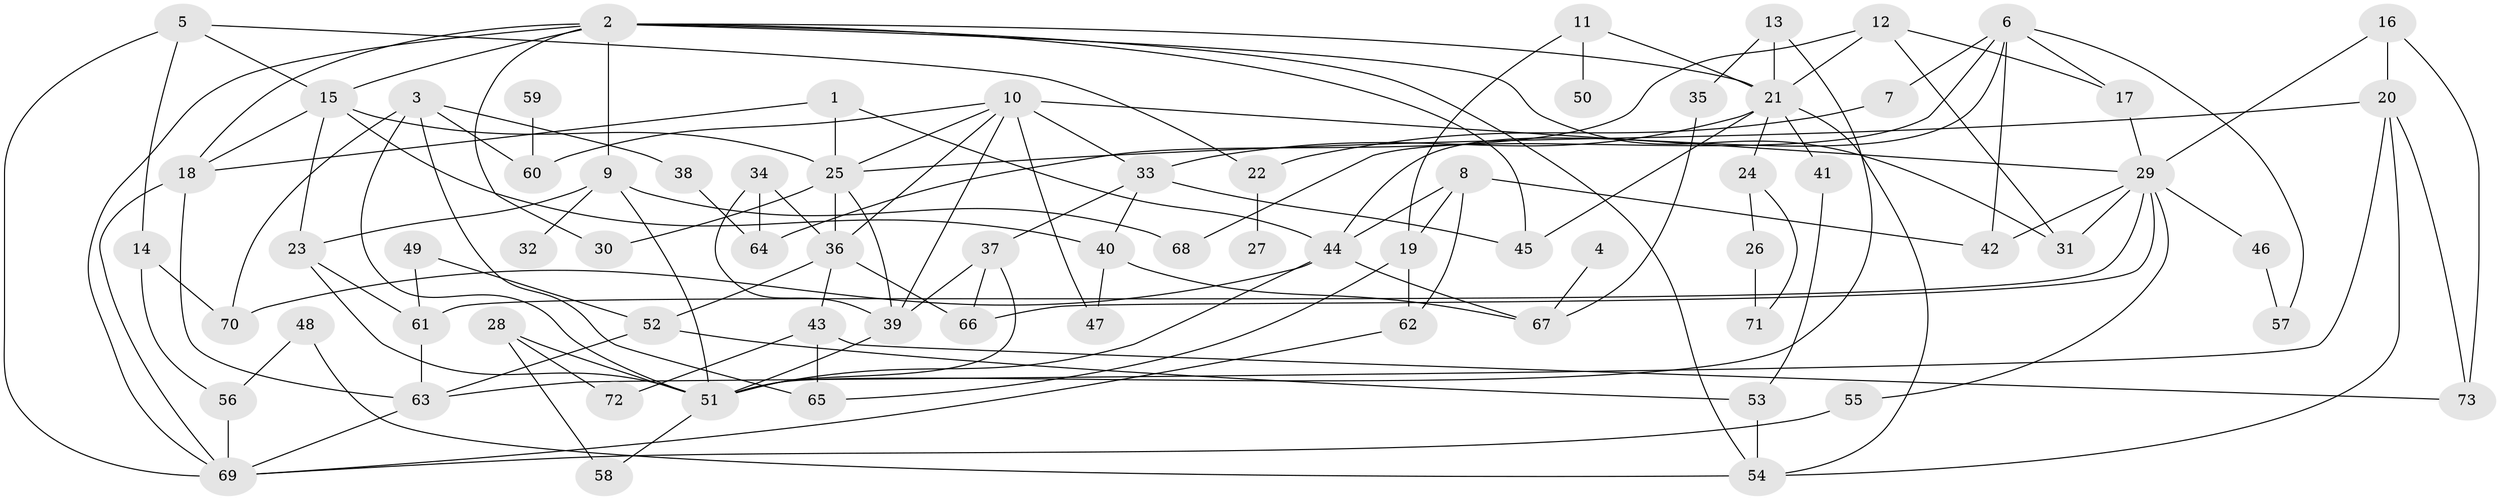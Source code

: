 // original degree distribution, {7: 0.041379310344827586, 3: 0.23448275862068965, 4: 0.13793103448275862, 10: 0.006896551724137931, 5: 0.06206896551724138, 6: 0.006896551724137931, 8: 0.013793103448275862, 2: 0.3103448275862069, 1: 0.1793103448275862, 9: 0.006896551724137931}
// Generated by graph-tools (version 1.1) at 2025/01/03/09/25 03:01:02]
// undirected, 73 vertices, 134 edges
graph export_dot {
graph [start="1"]
  node [color=gray90,style=filled];
  1;
  2;
  3;
  4;
  5;
  6;
  7;
  8;
  9;
  10;
  11;
  12;
  13;
  14;
  15;
  16;
  17;
  18;
  19;
  20;
  21;
  22;
  23;
  24;
  25;
  26;
  27;
  28;
  29;
  30;
  31;
  32;
  33;
  34;
  35;
  36;
  37;
  38;
  39;
  40;
  41;
  42;
  43;
  44;
  45;
  46;
  47;
  48;
  49;
  50;
  51;
  52;
  53;
  54;
  55;
  56;
  57;
  58;
  59;
  60;
  61;
  62;
  63;
  64;
  65;
  66;
  67;
  68;
  69;
  70;
  71;
  72;
  73;
  1 -- 18 [weight=1.0];
  1 -- 25 [weight=1.0];
  1 -- 44 [weight=1.0];
  2 -- 9 [weight=1.0];
  2 -- 15 [weight=1.0];
  2 -- 18 [weight=1.0];
  2 -- 21 [weight=1.0];
  2 -- 30 [weight=1.0];
  2 -- 31 [weight=1.0];
  2 -- 45 [weight=1.0];
  2 -- 54 [weight=1.0];
  2 -- 69 [weight=1.0];
  3 -- 38 [weight=1.0];
  3 -- 51 [weight=1.0];
  3 -- 60 [weight=1.0];
  3 -- 65 [weight=1.0];
  3 -- 70 [weight=1.0];
  4 -- 67 [weight=1.0];
  5 -- 14 [weight=1.0];
  5 -- 15 [weight=1.0];
  5 -- 22 [weight=1.0];
  5 -- 69 [weight=1.0];
  6 -- 7 [weight=1.0];
  6 -- 17 [weight=1.0];
  6 -- 42 [weight=1.0];
  6 -- 44 [weight=1.0];
  6 -- 57 [weight=1.0];
  6 -- 68 [weight=1.0];
  7 -- 22 [weight=1.0];
  8 -- 19 [weight=1.0];
  8 -- 42 [weight=1.0];
  8 -- 44 [weight=1.0];
  8 -- 62 [weight=1.0];
  9 -- 23 [weight=1.0];
  9 -- 32 [weight=1.0];
  9 -- 51 [weight=1.0];
  9 -- 68 [weight=1.0];
  10 -- 25 [weight=1.0];
  10 -- 29 [weight=1.0];
  10 -- 33 [weight=1.0];
  10 -- 36 [weight=1.0];
  10 -- 39 [weight=1.0];
  10 -- 47 [weight=1.0];
  10 -- 60 [weight=1.0];
  11 -- 19 [weight=1.0];
  11 -- 21 [weight=1.0];
  11 -- 50 [weight=1.0];
  12 -- 17 [weight=1.0];
  12 -- 21 [weight=1.0];
  12 -- 31 [weight=1.0];
  12 -- 64 [weight=1.0];
  13 -- 21 [weight=1.0];
  13 -- 35 [weight=1.0];
  13 -- 51 [weight=1.0];
  14 -- 56 [weight=1.0];
  14 -- 70 [weight=1.0];
  15 -- 18 [weight=1.0];
  15 -- 23 [weight=1.0];
  15 -- 25 [weight=2.0];
  15 -- 40 [weight=1.0];
  16 -- 20 [weight=1.0];
  16 -- 29 [weight=2.0];
  16 -- 73 [weight=2.0];
  17 -- 29 [weight=1.0];
  18 -- 63 [weight=1.0];
  18 -- 69 [weight=1.0];
  19 -- 62 [weight=1.0];
  19 -- 65 [weight=1.0];
  20 -- 25 [weight=1.0];
  20 -- 54 [weight=1.0];
  20 -- 63 [weight=1.0];
  20 -- 73 [weight=1.0];
  21 -- 24 [weight=1.0];
  21 -- 33 [weight=2.0];
  21 -- 41 [weight=1.0];
  21 -- 45 [weight=1.0];
  21 -- 54 [weight=1.0];
  22 -- 27 [weight=1.0];
  23 -- 51 [weight=1.0];
  23 -- 61 [weight=1.0];
  24 -- 26 [weight=1.0];
  24 -- 71 [weight=1.0];
  25 -- 30 [weight=1.0];
  25 -- 36 [weight=2.0];
  25 -- 39 [weight=1.0];
  26 -- 71 [weight=1.0];
  28 -- 51 [weight=1.0];
  28 -- 58 [weight=1.0];
  28 -- 72 [weight=1.0];
  29 -- 31 [weight=1.0];
  29 -- 42 [weight=1.0];
  29 -- 46 [weight=1.0];
  29 -- 55 [weight=1.0];
  29 -- 61 [weight=1.0];
  29 -- 66 [weight=1.0];
  33 -- 37 [weight=1.0];
  33 -- 40 [weight=1.0];
  33 -- 45 [weight=1.0];
  34 -- 36 [weight=1.0];
  34 -- 39 [weight=1.0];
  34 -- 64 [weight=1.0];
  35 -- 67 [weight=1.0];
  36 -- 43 [weight=1.0];
  36 -- 52 [weight=1.0];
  36 -- 66 [weight=1.0];
  37 -- 39 [weight=1.0];
  37 -- 51 [weight=1.0];
  37 -- 66 [weight=1.0];
  38 -- 64 [weight=1.0];
  39 -- 51 [weight=1.0];
  40 -- 47 [weight=1.0];
  40 -- 67 [weight=1.0];
  41 -- 53 [weight=1.0];
  43 -- 65 [weight=1.0];
  43 -- 72 [weight=1.0];
  43 -- 73 [weight=1.0];
  44 -- 51 [weight=1.0];
  44 -- 67 [weight=1.0];
  44 -- 70 [weight=1.0];
  46 -- 57 [weight=1.0];
  48 -- 54 [weight=1.0];
  48 -- 56 [weight=1.0];
  49 -- 52 [weight=1.0];
  49 -- 61 [weight=1.0];
  51 -- 58 [weight=1.0];
  52 -- 53 [weight=1.0];
  52 -- 63 [weight=1.0];
  53 -- 54 [weight=1.0];
  55 -- 69 [weight=1.0];
  56 -- 69 [weight=1.0];
  59 -- 60 [weight=1.0];
  61 -- 63 [weight=2.0];
  62 -- 69 [weight=1.0];
  63 -- 69 [weight=1.0];
}
